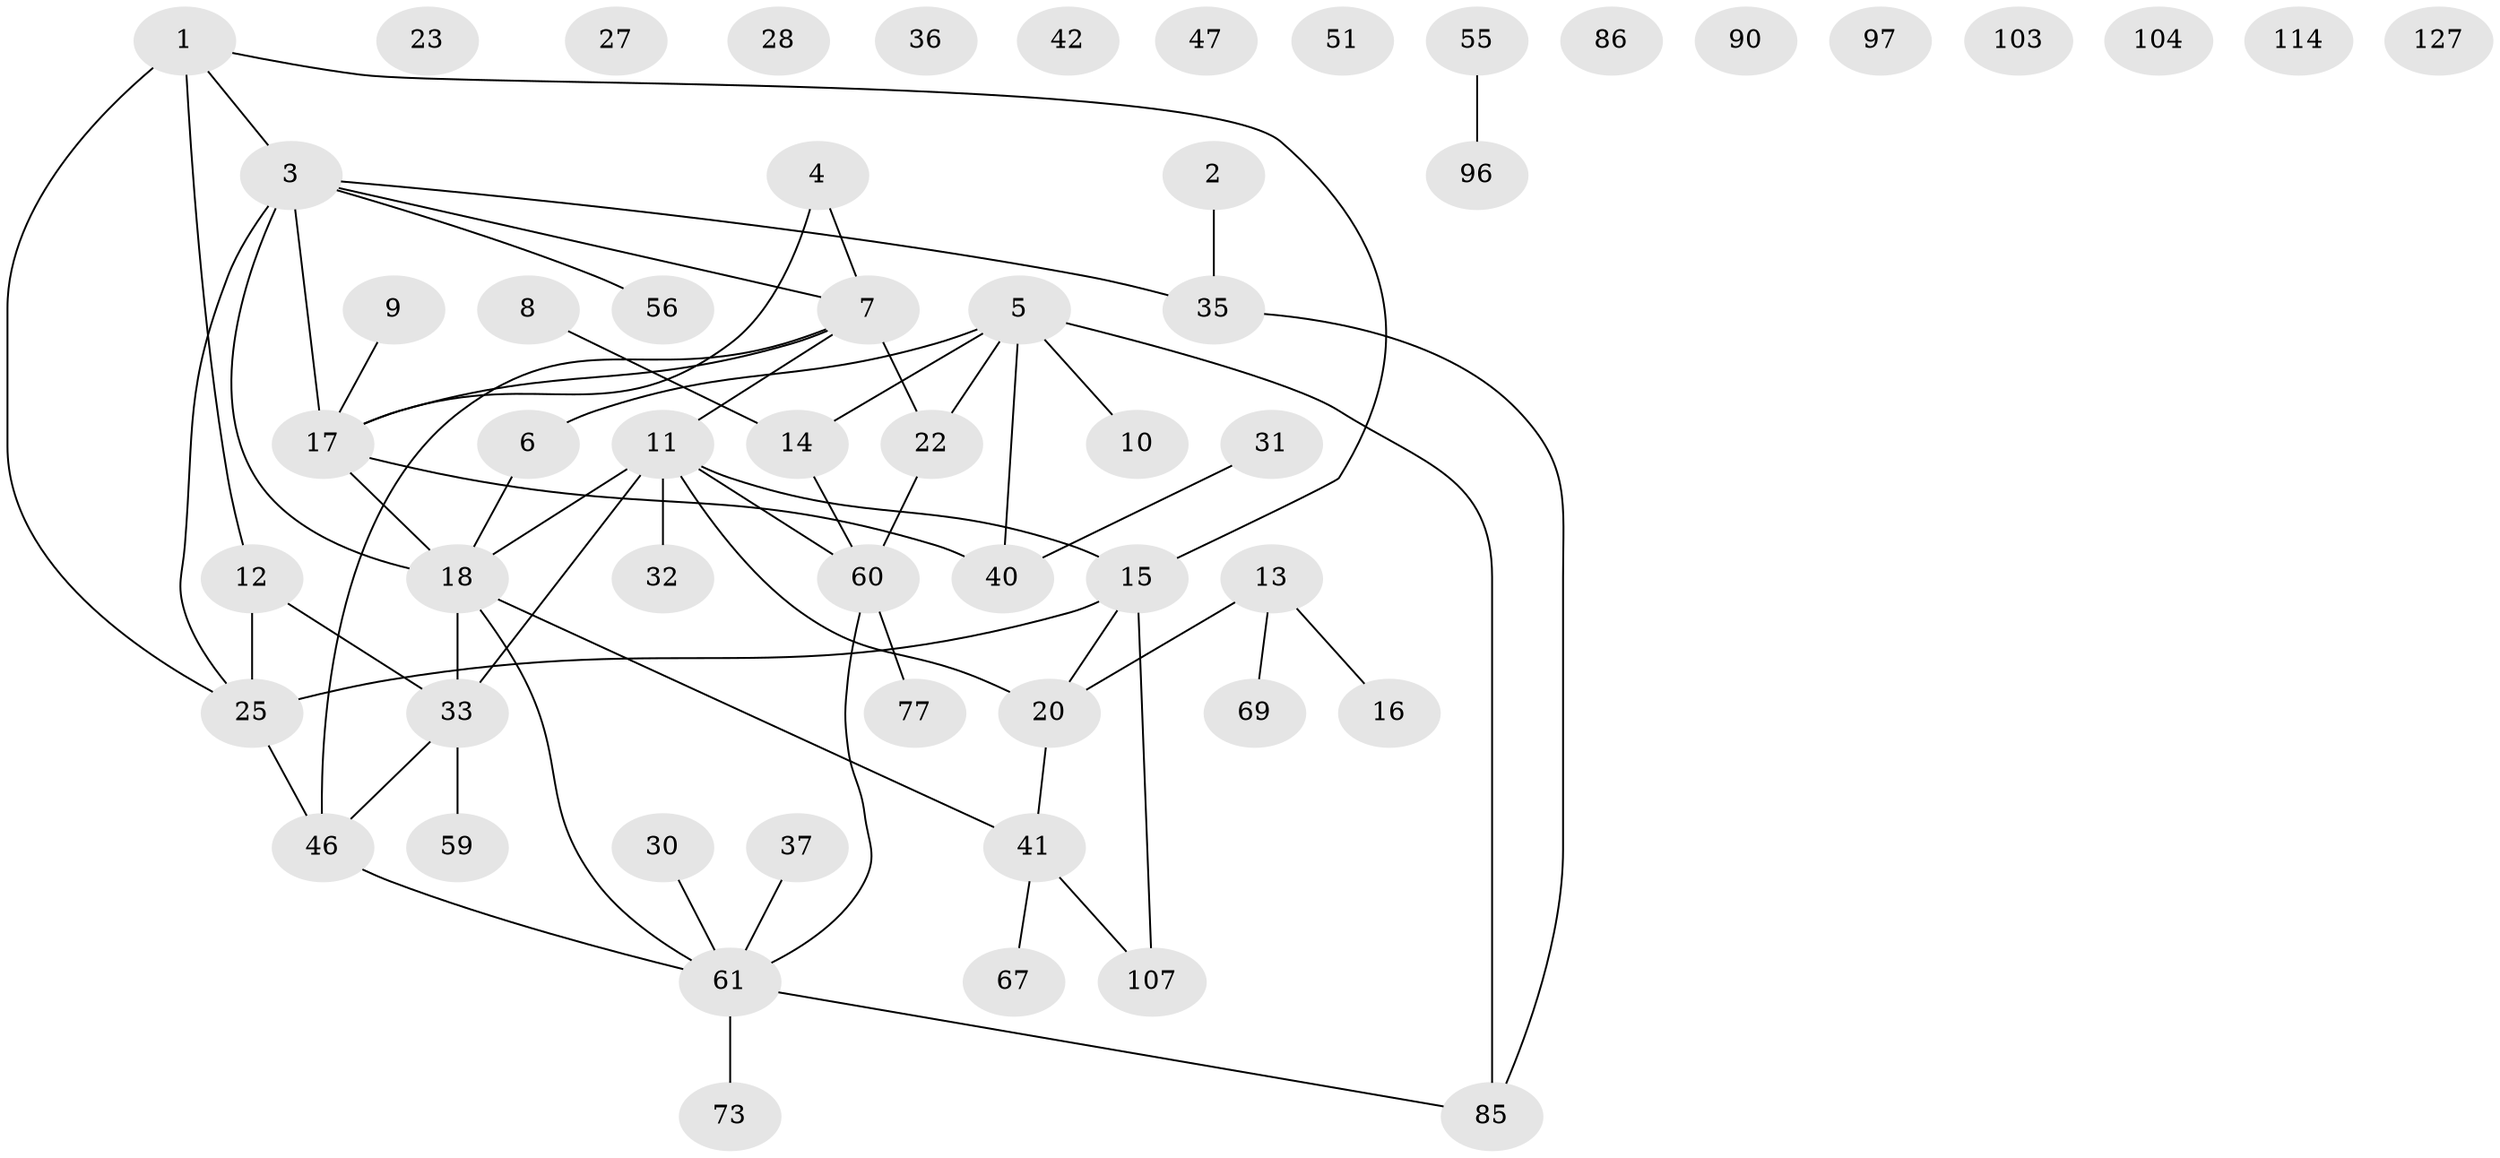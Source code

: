 // original degree distribution, {2: 0.2366412213740458, 1: 0.2900763358778626, 3: 0.183206106870229, 4: 0.17557251908396945, 5: 0.030534351145038167, 0: 0.08396946564885496}
// Generated by graph-tools (version 1.1) at 2025/16/03/04/25 18:16:34]
// undirected, 56 vertices, 63 edges
graph export_dot {
graph [start="1"]
  node [color=gray90,style=filled];
  1 [super="+93"];
  2;
  3 [super="+24+74+75"];
  4;
  5 [super="+21"];
  6;
  7 [super="+19+26+88"];
  8;
  9 [super="+57"];
  10;
  11 [super="+130+89+81+62"];
  12 [super="+29+84"];
  13 [super="+52"];
  14 [super="+53+63"];
  15 [super="+78"];
  16;
  17 [super="+111+113+72"];
  18 [super="+64+39+45"];
  20 [super="+38"];
  22 [super="+71"];
  23;
  25 [super="+34+68"];
  27;
  28;
  30;
  31 [super="+122+115+50"];
  32;
  33 [super="+58+91"];
  35 [super="+66"];
  36 [super="+43"];
  37;
  40;
  41 [super="+98+87"];
  42;
  46 [super="+49"];
  47 [super="+54"];
  51 [super="+126"];
  55;
  56;
  59;
  60 [super="+76+65"];
  61 [super="+106"];
  67 [super="+70"];
  69 [super="+112"];
  73;
  77;
  85 [super="+109+99"];
  86;
  90;
  96 [super="+100"];
  97;
  103;
  104;
  107 [super="+123"];
  114;
  127;
  1 -- 3;
  1 -- 12;
  1 -- 25;
  1 -- 15;
  2 -- 35;
  3 -- 18;
  3 -- 35;
  3 -- 7;
  3 -- 56;
  3 -- 25;
  3 -- 17;
  4 -- 17;
  4 -- 7;
  5 -- 6;
  5 -- 40;
  5 -- 85;
  5 -- 10;
  5 -- 22;
  5 -- 14;
  6 -- 18;
  7 -- 17;
  7 -- 22;
  7 -- 11 [weight=2];
  7 -- 46;
  8 -- 14;
  9 -- 17;
  11 -- 33;
  11 -- 15;
  11 -- 32;
  11 -- 60 [weight=2];
  11 -- 18;
  11 -- 20;
  12 -- 33;
  12 -- 25;
  13 -- 16;
  13 -- 69;
  13 -- 20;
  14 -- 60 [weight=2];
  15 -- 20;
  15 -- 107;
  15 -- 25;
  17 -- 40;
  17 -- 18;
  18 -- 61;
  18 -- 33;
  18 -- 41;
  20 -- 41;
  22 -- 60;
  25 -- 46;
  30 -- 61;
  31 -- 40;
  33 -- 59;
  33 -- 46;
  35 -- 85;
  37 -- 61;
  41 -- 107;
  41 -- 67;
  46 -- 61;
  55 -- 96;
  60 -- 77;
  60 -- 61;
  61 -- 85;
  61 -- 73;
}
